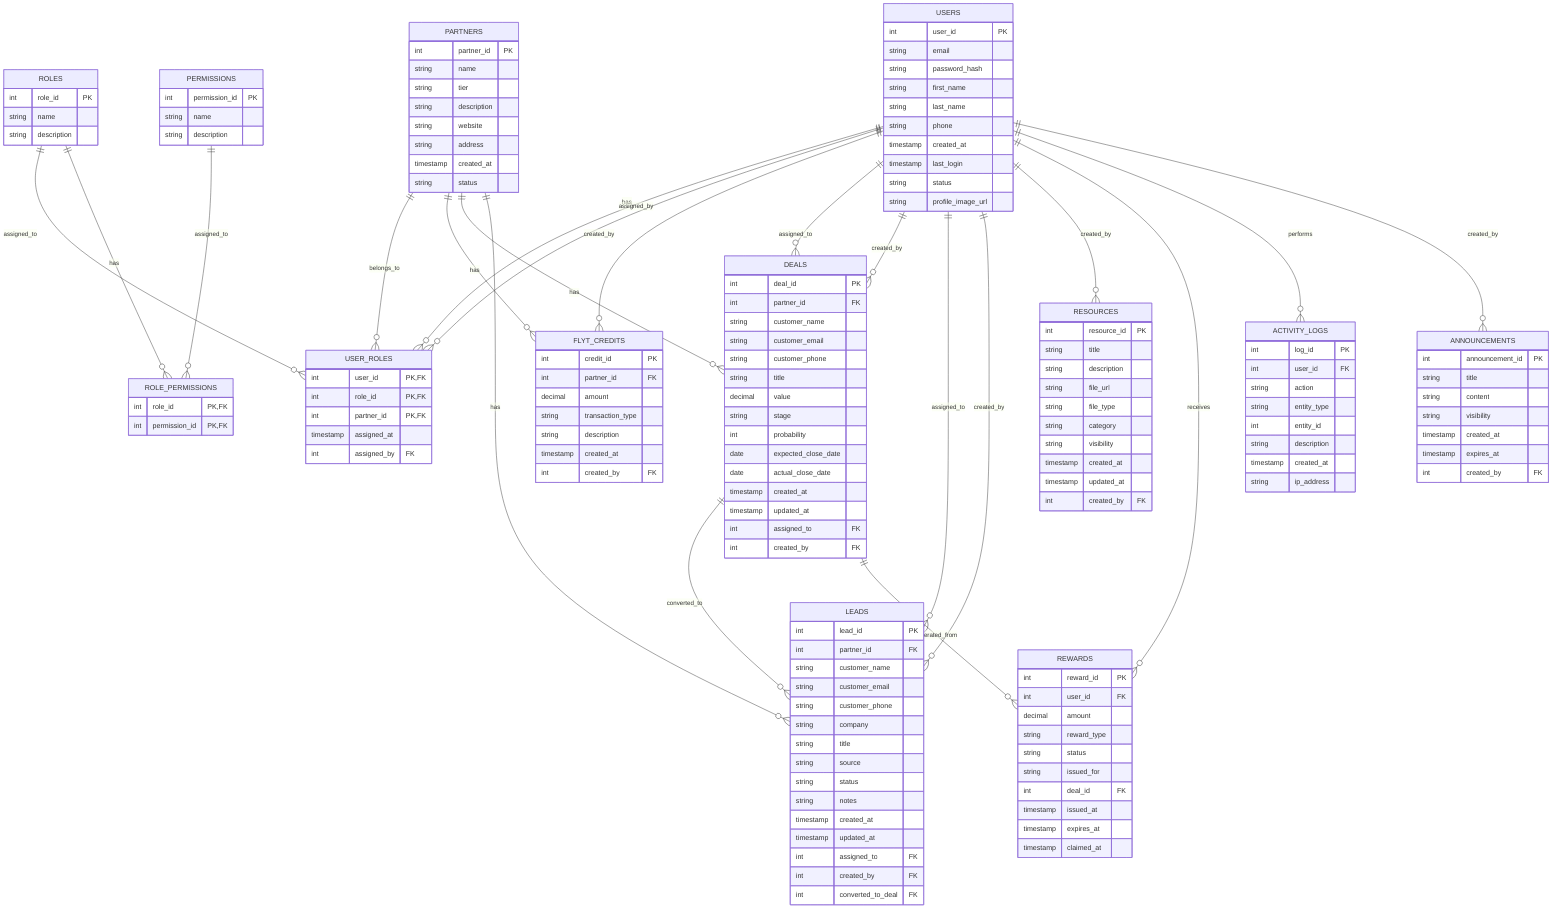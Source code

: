erDiagram
    USERS {
        int user_id PK
        string email
        string password_hash
        string first_name
        string last_name
        string phone
        timestamp created_at
        timestamp last_login
        string status
        string profile_image_url
    }
    
    PARTNERS {
        int partner_id PK
        string name
        string tier
        string description
        string website
        string address
        timestamp created_at
        string status
    }
    
    ROLES {
        int role_id PK
        string name
        string description
    }
    
    USER_ROLES {
        int user_id PK,FK
        int role_id PK,FK
        int partner_id PK,FK
        timestamp assigned_at
        int assigned_by FK
    }
    
    PERMISSIONS {
        int permission_id PK
        string name
        string description
    }
    
    ROLE_PERMISSIONS {
        int role_id PK,FK
        int permission_id PK,FK
    }
    
    FLYT_CREDITS {
        int credit_id PK
        int partner_id FK
        decimal amount
        string transaction_type
        string description
        timestamp created_at
        int created_by FK
    }
    
    DEALS {
        int deal_id PK
        int partner_id FK
        string customer_name
        string customer_email
        string customer_phone
        string title
        decimal value
        string stage
        int probability
        date expected_close_date
        date actual_close_date
        timestamp created_at
        timestamp updated_at
        int assigned_to FK
        int created_by FK
    }
    
    LEADS {
        int lead_id PK
        int partner_id FK
        string customer_name
        string customer_email
        string customer_phone
        string company
        string title
        string source
        string status
        string notes
        timestamp created_at
        timestamp updated_at
        int assigned_to FK
        int created_by FK
        int converted_to_deal FK
    }
    
    RESOURCES {
        int resource_id PK
        string title
        string description
        string file_url
        string file_type
        string category
        string visibility
        timestamp created_at
        timestamp updated_at
        int created_by FK
    }
    
    REWARDS {
        int reward_id PK
        int user_id FK
        decimal amount
        string reward_type
        string status
        string issued_for
        int deal_id FK
        timestamp issued_at
        timestamp expires_at
        timestamp claimed_at
    }
    
    ACTIVITY_LOGS {
        int log_id PK
        int user_id FK
        string action
        string entity_type
        int entity_id
        string description
        timestamp created_at
        string ip_address
    }
    
    ANNOUNCEMENTS {
        int announcement_id PK
        string title
        string content
        string visibility
        timestamp created_at
        timestamp expires_at
        int created_by FK
    }
    
    USERS ||--o{ USER_ROLES : has
    ROLES ||--o{ USER_ROLES : assigned_to
    PARTNERS ||--o{ USER_ROLES : belongs_to
    USERS ||--o{ USER_ROLES : assigned_by
    
    ROLES ||--o{ ROLE_PERMISSIONS : has
    PERMISSIONS ||--o{ ROLE_PERMISSIONS : assigned_to
    
    PARTNERS ||--o{ FLYT_CREDITS : has
    USERS ||--o{ FLYT_CREDITS : created_by
    
    PARTNERS ||--o{ DEALS : has
    USERS ||--o{ DEALS : assigned_to
    USERS ||--o{ DEALS : created_by
    
    PARTNERS ||--o{ LEADS : has
    USERS ||--o{ LEADS : assigned_to
    USERS ||--o{ LEADS : created_by
    DEALS ||--o{ LEADS : converted_to
    
    USERS ||--o{ RESOURCES : created_by
    
    USERS ||--o{ REWARDS : receives
    DEALS ||--o{ REWARDS : generated_from
    
    USERS ||--o{ ACTIVITY_LOGS : performs
    
    USERS ||--o{ ANNOUNCEMENTS : created_by
